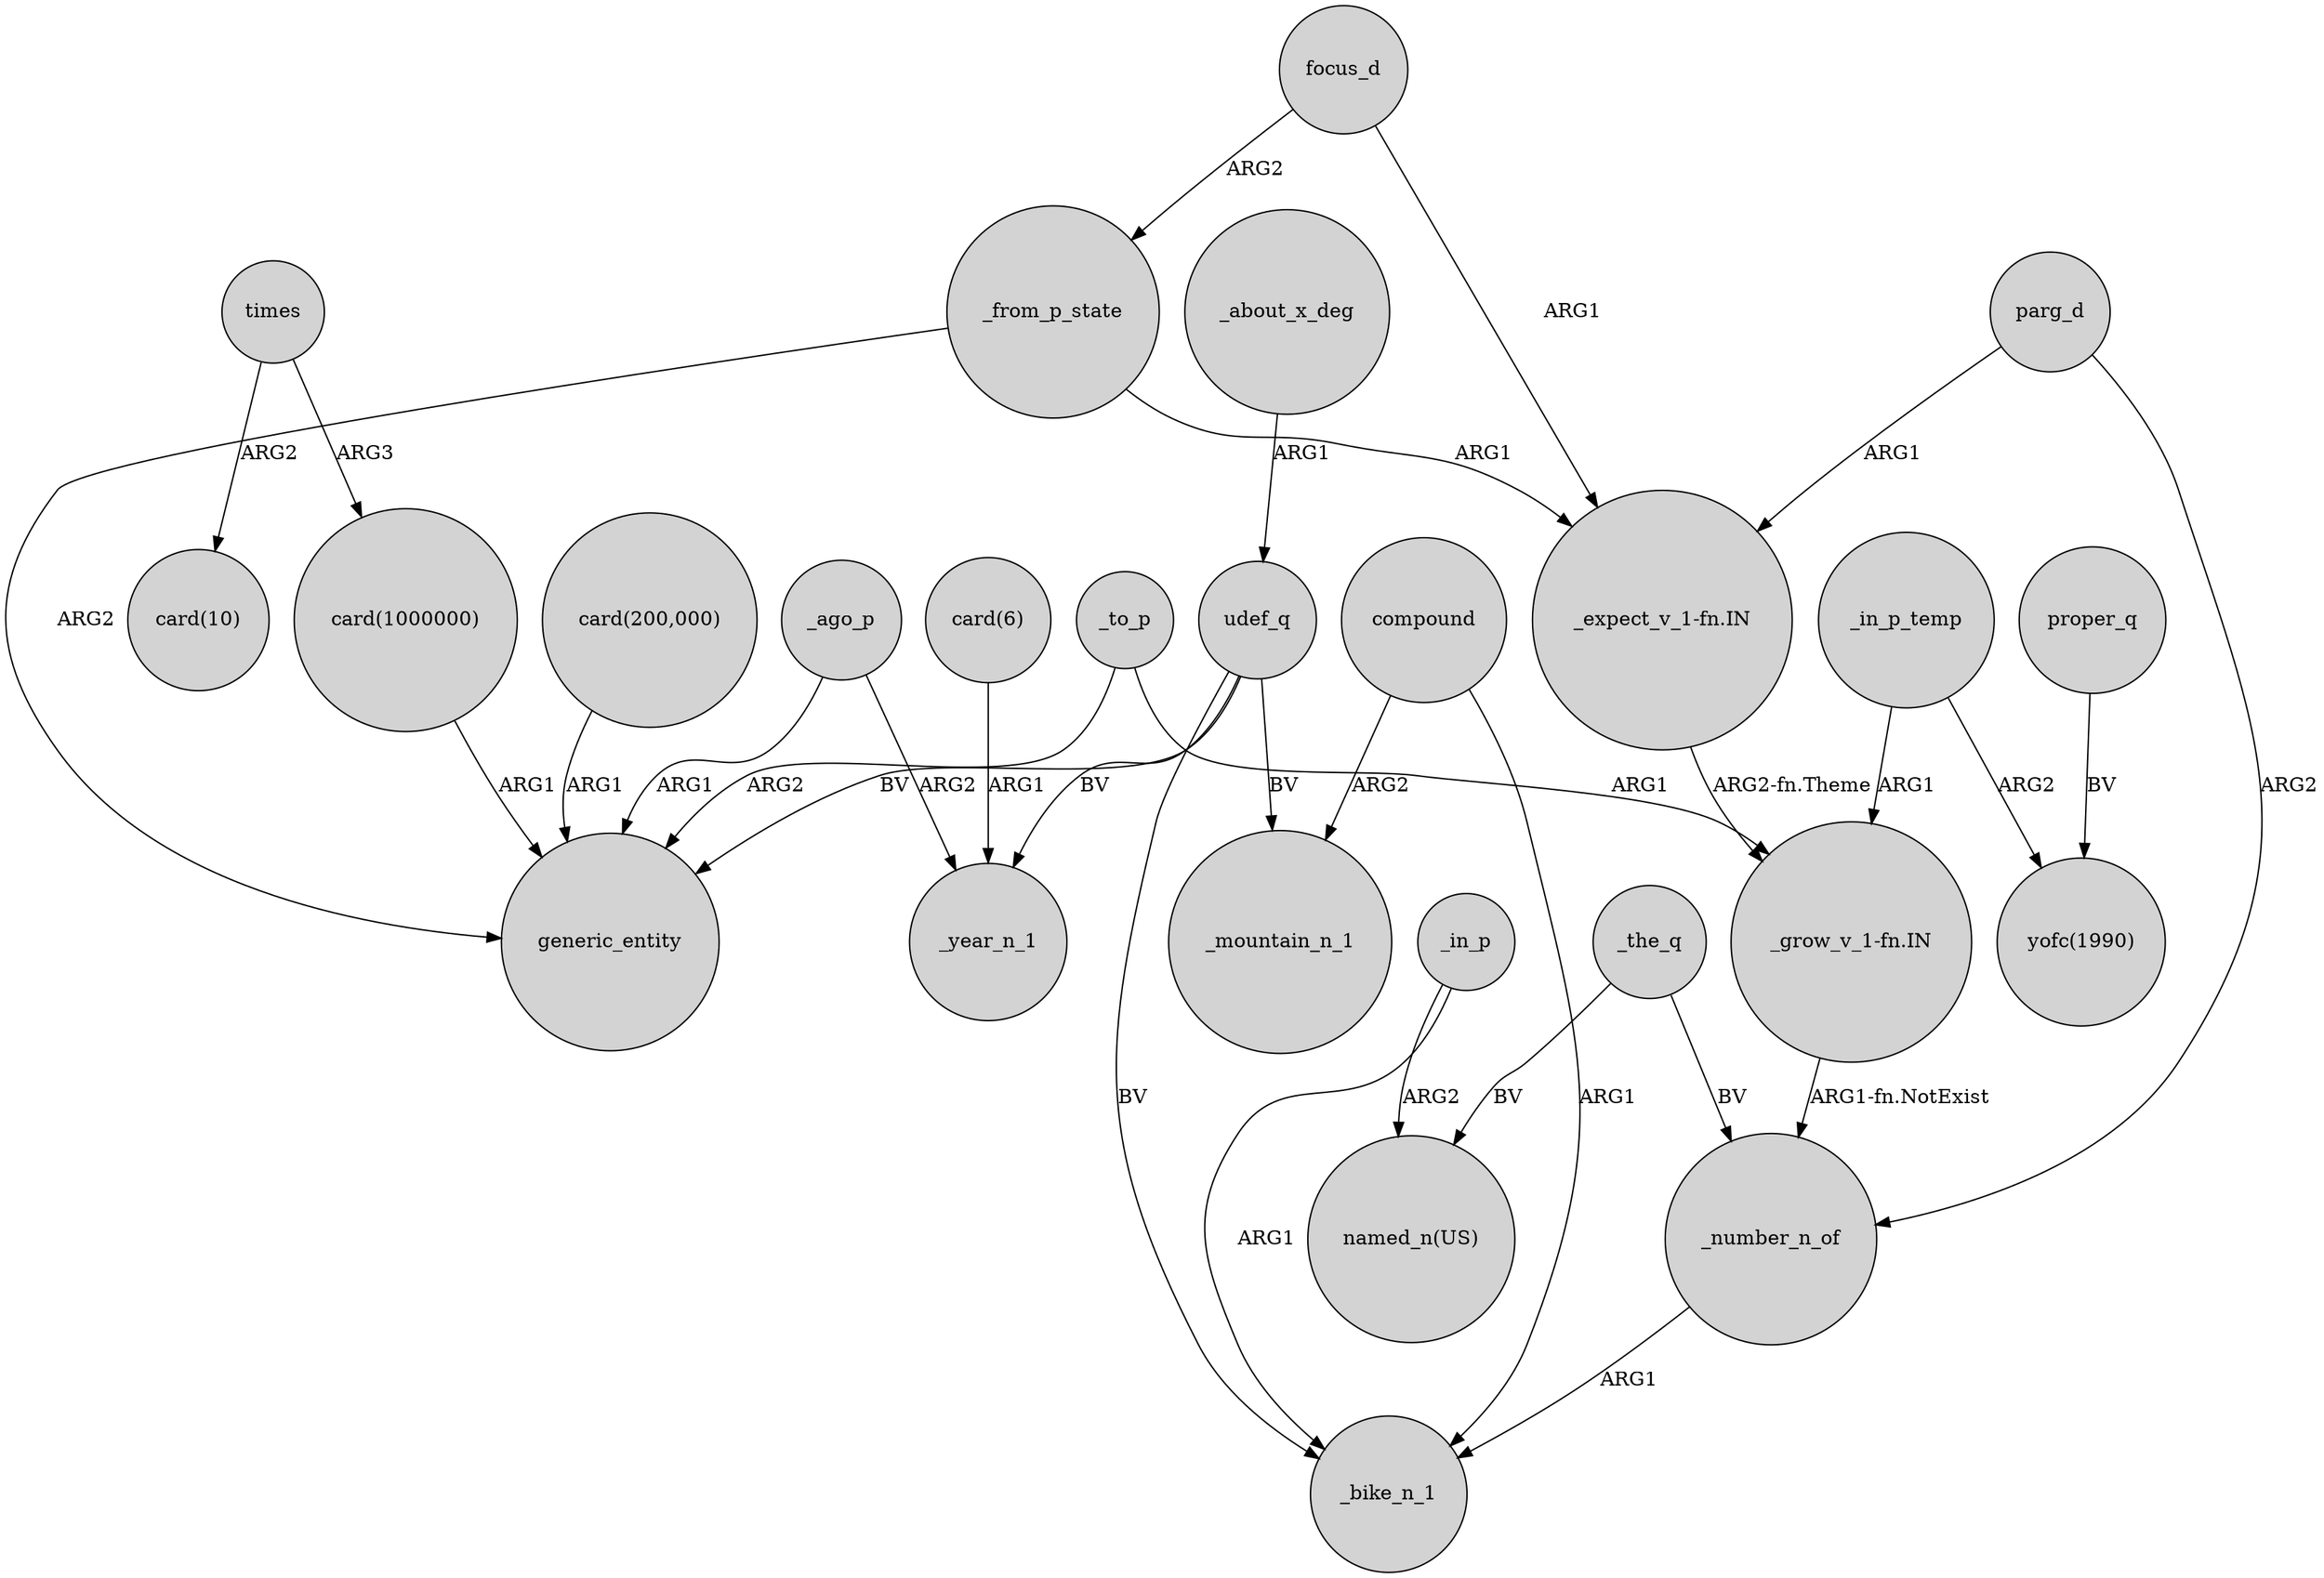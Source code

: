 digraph {
	node [shape=circle style=filled]
	_ago_p -> generic_entity [label=ARG1]
	"card(1000000)" -> generic_entity [label=ARG1]
	compound -> _mountain_n_1 [label=ARG2]
	udef_q -> generic_entity [label=BV]
	_in_p -> _bike_n_1 [label=ARG1]
	_from_p_state -> generic_entity [label=ARG2]
	_the_q -> _number_n_of [label=BV]
	_in_p_temp -> "_grow_v_1-fn.IN" [label=ARG1]
	udef_q -> _bike_n_1 [label=BV]
	_about_x_deg -> udef_q [label=ARG1]
	_in_p -> "named_n(US)" [label=ARG2]
	_in_p_temp -> "yofc(1990)" [label=ARG2]
	proper_q -> "yofc(1990)" [label=BV]
	_the_q -> "named_n(US)" [label=BV]
	"card(200,000)" -> generic_entity [label=ARG1]
	_to_p -> generic_entity [label=ARG2]
	focus_d -> "_expect_v_1-fn.IN" [label=ARG1]
	_ago_p -> _year_n_1 [label=ARG2]
	times -> "card(1000000)" [label=ARG3]
	_to_p -> "_grow_v_1-fn.IN" [label=ARG1]
	parg_d -> "_expect_v_1-fn.IN" [label=ARG1]
	times -> "card(10)" [label=ARG2]
	_from_p_state -> "_expect_v_1-fn.IN" [label=ARG1]
	_number_n_of -> _bike_n_1 [label=ARG1]
	"card(6)" -> _year_n_1 [label=ARG1]
	parg_d -> _number_n_of [label=ARG2]
	"_grow_v_1-fn.IN" -> _number_n_of [label="ARG1-fn.NotExist"]
	udef_q -> _year_n_1 [label=BV]
	udef_q -> _mountain_n_1 [label=BV]
	"_expect_v_1-fn.IN" -> "_grow_v_1-fn.IN" [label="ARG2-fn.Theme"]
	compound -> _bike_n_1 [label=ARG1]
	focus_d -> _from_p_state [label=ARG2]
}
